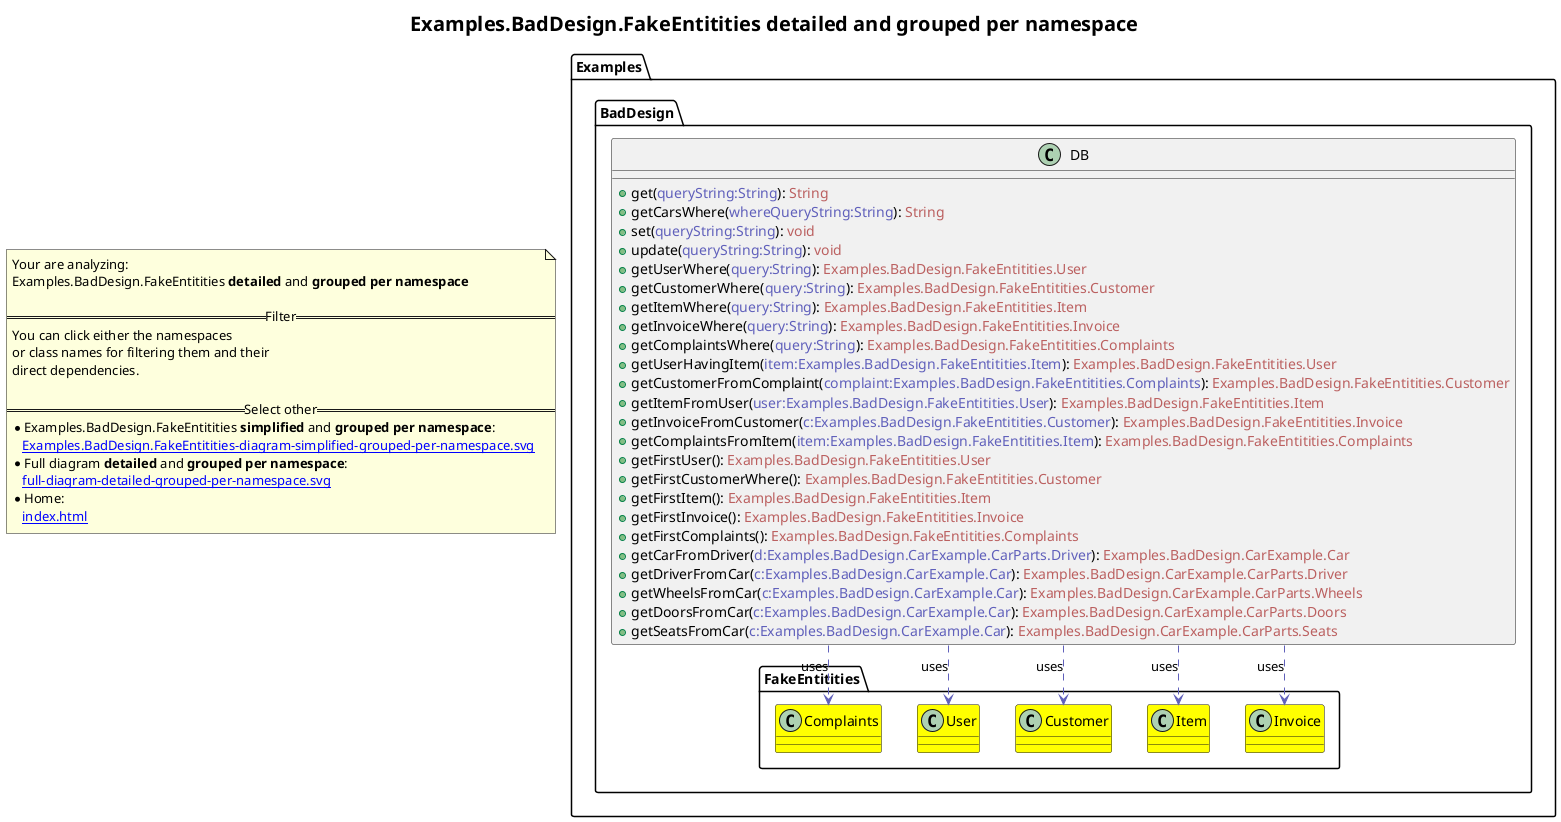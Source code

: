 @startuml
skinparam linetype ortho
title <size:20>Examples.BadDesign.FakeEntitities **detailed** and **grouped per namespace**</size>
note "Your are analyzing:\nExamples.BadDesign.FakeEntitities **detailed** and **grouped per namespace**\n\n==Filter==\nYou can click either the namespaces \nor class names for filtering them and their\ndirect dependencies.\n\n==Select other==\n* Examples.BadDesign.FakeEntitities **simplified** and **grouped per namespace**:\n   [[Examples.BadDesign.FakeEntitities-diagram-simplified-grouped-per-namespace.svg]]\n* Full diagram **detailed** and **grouped per namespace**:\n   [[full-diagram-detailed-grouped-per-namespace.svg]]\n* Home:\n   [[index.html]]" as FloatingNote
namespace Examples [[Examples-diagram-detailed-grouped-per-namespace.svg]] {
namespace Examples.BadDesign [[Examples.BadDesign-diagram-detailed-grouped-per-namespace.svg]] {
  class Examples.BadDesign.DB [[Examples.BadDesign.DB-diagram-detailed-grouped-per-namespace.svg]]  {
    + get(<font color="6060BB">queryString:String</font>): <font color="BB6060">String</font>
    + getCarsWhere(<font color="6060BB">whereQueryString:String</font>): <font color="BB6060">String</font>
    + set(<font color="6060BB">queryString:String</font>): <font color="BB6060">void</font>
    + update(<font color="6060BB">queryString:String</font>): <font color="BB6060">void</font>
    + getUserWhere(<font color="6060BB">query:String</font>): <font color="BB6060">Examples.BadDesign.FakeEntitities.User</font>
    + getCustomerWhere(<font color="6060BB">query:String</font>): <font color="BB6060">Examples.BadDesign.FakeEntitities.Customer</font>
    + getItemWhere(<font color="6060BB">query:String</font>): <font color="BB6060">Examples.BadDesign.FakeEntitities.Item</font>
    + getInvoiceWhere(<font color="6060BB">query:String</font>): <font color="BB6060">Examples.BadDesign.FakeEntitities.Invoice</font>
    + getComplaintsWhere(<font color="6060BB">query:String</font>): <font color="BB6060">Examples.BadDesign.FakeEntitities.Complaints</font>
    + getUserHavingItem(<font color="6060BB">item:Examples.BadDesign.FakeEntitities.Item</font>): <font color="BB6060">Examples.BadDesign.FakeEntitities.User</font>
    + getCustomerFromComplaint(<font color="6060BB">complaint:Examples.BadDesign.FakeEntitities.Complaints</font>): <font color="BB6060">Examples.BadDesign.FakeEntitities.Customer</font>
    + getItemFromUser(<font color="6060BB">user:Examples.BadDesign.FakeEntitities.User</font>): <font color="BB6060">Examples.BadDesign.FakeEntitities.Item</font>
    + getInvoiceFromCustomer(<font color="6060BB">c:Examples.BadDesign.FakeEntitities.Customer</font>): <font color="BB6060">Examples.BadDesign.FakeEntitities.Invoice</font>
    + getComplaintsFromItem(<font color="6060BB">item:Examples.BadDesign.FakeEntitities.Item</font>): <font color="BB6060">Examples.BadDesign.FakeEntitities.Complaints</font>
    + getFirstUser(<font color="6060BB"></font>): <font color="BB6060">Examples.BadDesign.FakeEntitities.User</font>
    + getFirstCustomerWhere(<font color="6060BB"></font>): <font color="BB6060">Examples.BadDesign.FakeEntitities.Customer</font>
    + getFirstItem(<font color="6060BB"></font>): <font color="BB6060">Examples.BadDesign.FakeEntitities.Item</font>
    + getFirstInvoice(<font color="6060BB"></font>): <font color="BB6060">Examples.BadDesign.FakeEntitities.Invoice</font>
    + getFirstComplaints(<font color="6060BB"></font>): <font color="BB6060">Examples.BadDesign.FakeEntitities.Complaints</font>
    + getCarFromDriver(<font color="6060BB">d:Examples.BadDesign.CarExample.CarParts.Driver</font>): <font color="BB6060">Examples.BadDesign.CarExample.Car</font>
    + getDriverFromCar(<font color="6060BB">c:Examples.BadDesign.CarExample.Car</font>): <font color="BB6060">Examples.BadDesign.CarExample.CarParts.Driver</font>
    + getWheelsFromCar(<font color="6060BB">c:Examples.BadDesign.CarExample.Car</font>): <font color="BB6060">Examples.BadDesign.CarExample.CarParts.Wheels</font>
    + getDoorsFromCar(<font color="6060BB">c:Examples.BadDesign.CarExample.Car</font>): <font color="BB6060">Examples.BadDesign.CarExample.CarParts.Doors</font>
    + getSeatsFromCar(<font color="6060BB">c:Examples.BadDesign.CarExample.Car</font>): <font color="BB6060">Examples.BadDesign.CarExample.CarParts.Seats</font>
  }
'Compared namespace Examples.BadDesign [[Examples.BadDesign-diagram-detailed-grouped-per-namespace.svg]] { with last element of   }
' Closing all previous_sub_namespace_list namespace None because file analysis is finished.
' Closing namespace BadDesign
}
' Closing namespace Examples
}
namespace Examples [[Examples-diagram-detailed-grouped-per-namespace.svg]] {
namespace Examples.BadDesign [[Examples.BadDesign-diagram-detailed-grouped-per-namespace.svg]] {
namespace Examples.BadDesign.FakeEntitities [[Examples.BadDesign.FakeEntitities-diagram-detailed-grouped-per-namespace.svg]] {
    class Examples.BadDesign.FakeEntitities.Invoice [[Examples.BadDesign.FakeEntitities.Invoice-diagram-detailed-grouped-per-namespace.svg]] #yellow {
    }
    class Examples.BadDesign.FakeEntitities.Item [[Examples.BadDesign.FakeEntitities.Item-diagram-detailed-grouped-per-namespace.svg]] #yellow {
    }
    class Examples.BadDesign.FakeEntitities.Customer [[Examples.BadDesign.FakeEntitities.Customer-diagram-detailed-grouped-per-namespace.svg]] #yellow {
    }
    class Examples.BadDesign.FakeEntitities.User [[Examples.BadDesign.FakeEntitities.User-diagram-detailed-grouped-per-namespace.svg]] #yellow {
    }
    class Examples.BadDesign.FakeEntitities.Complaints [[Examples.BadDesign.FakeEntitities.Complaints-diagram-detailed-grouped-per-namespace.svg]] #yellow {
    }
'Compared namespace Examples.BadDesign.FakeEntitities [[Examples.BadDesign.FakeEntitities-diagram-detailed-grouped-per-namespace.svg]] { with last element of     }
' Closing all previous_sub_namespace_list namespace None because file analysis is finished.
' Closing namespace FakeEntitities
}
' Closing namespace BadDesign
}
' Closing namespace Examples
}
 ' *************************************** 
 ' *************************************** 
 ' *************************************** 
' Class relations extracted from namespace:
' Examples.BadDesign
Examples.BadDesign.DB .[#6060BB].> Examples.BadDesign.FakeEntitities.User  : uses 
Examples.BadDesign.DB .[#6060BB].> Examples.BadDesign.FakeEntitities.Customer  : uses 
Examples.BadDesign.DB .[#6060BB].> Examples.BadDesign.FakeEntitities.Item  : uses 
Examples.BadDesign.DB .[#6060BB].> Examples.BadDesign.FakeEntitities.Invoice  : uses 
Examples.BadDesign.DB .[#6060BB].> Examples.BadDesign.FakeEntitities.Complaints  : uses 
' Class relations extracted from namespace:
' Examples.BadDesign.FakeEntitities
@enduml